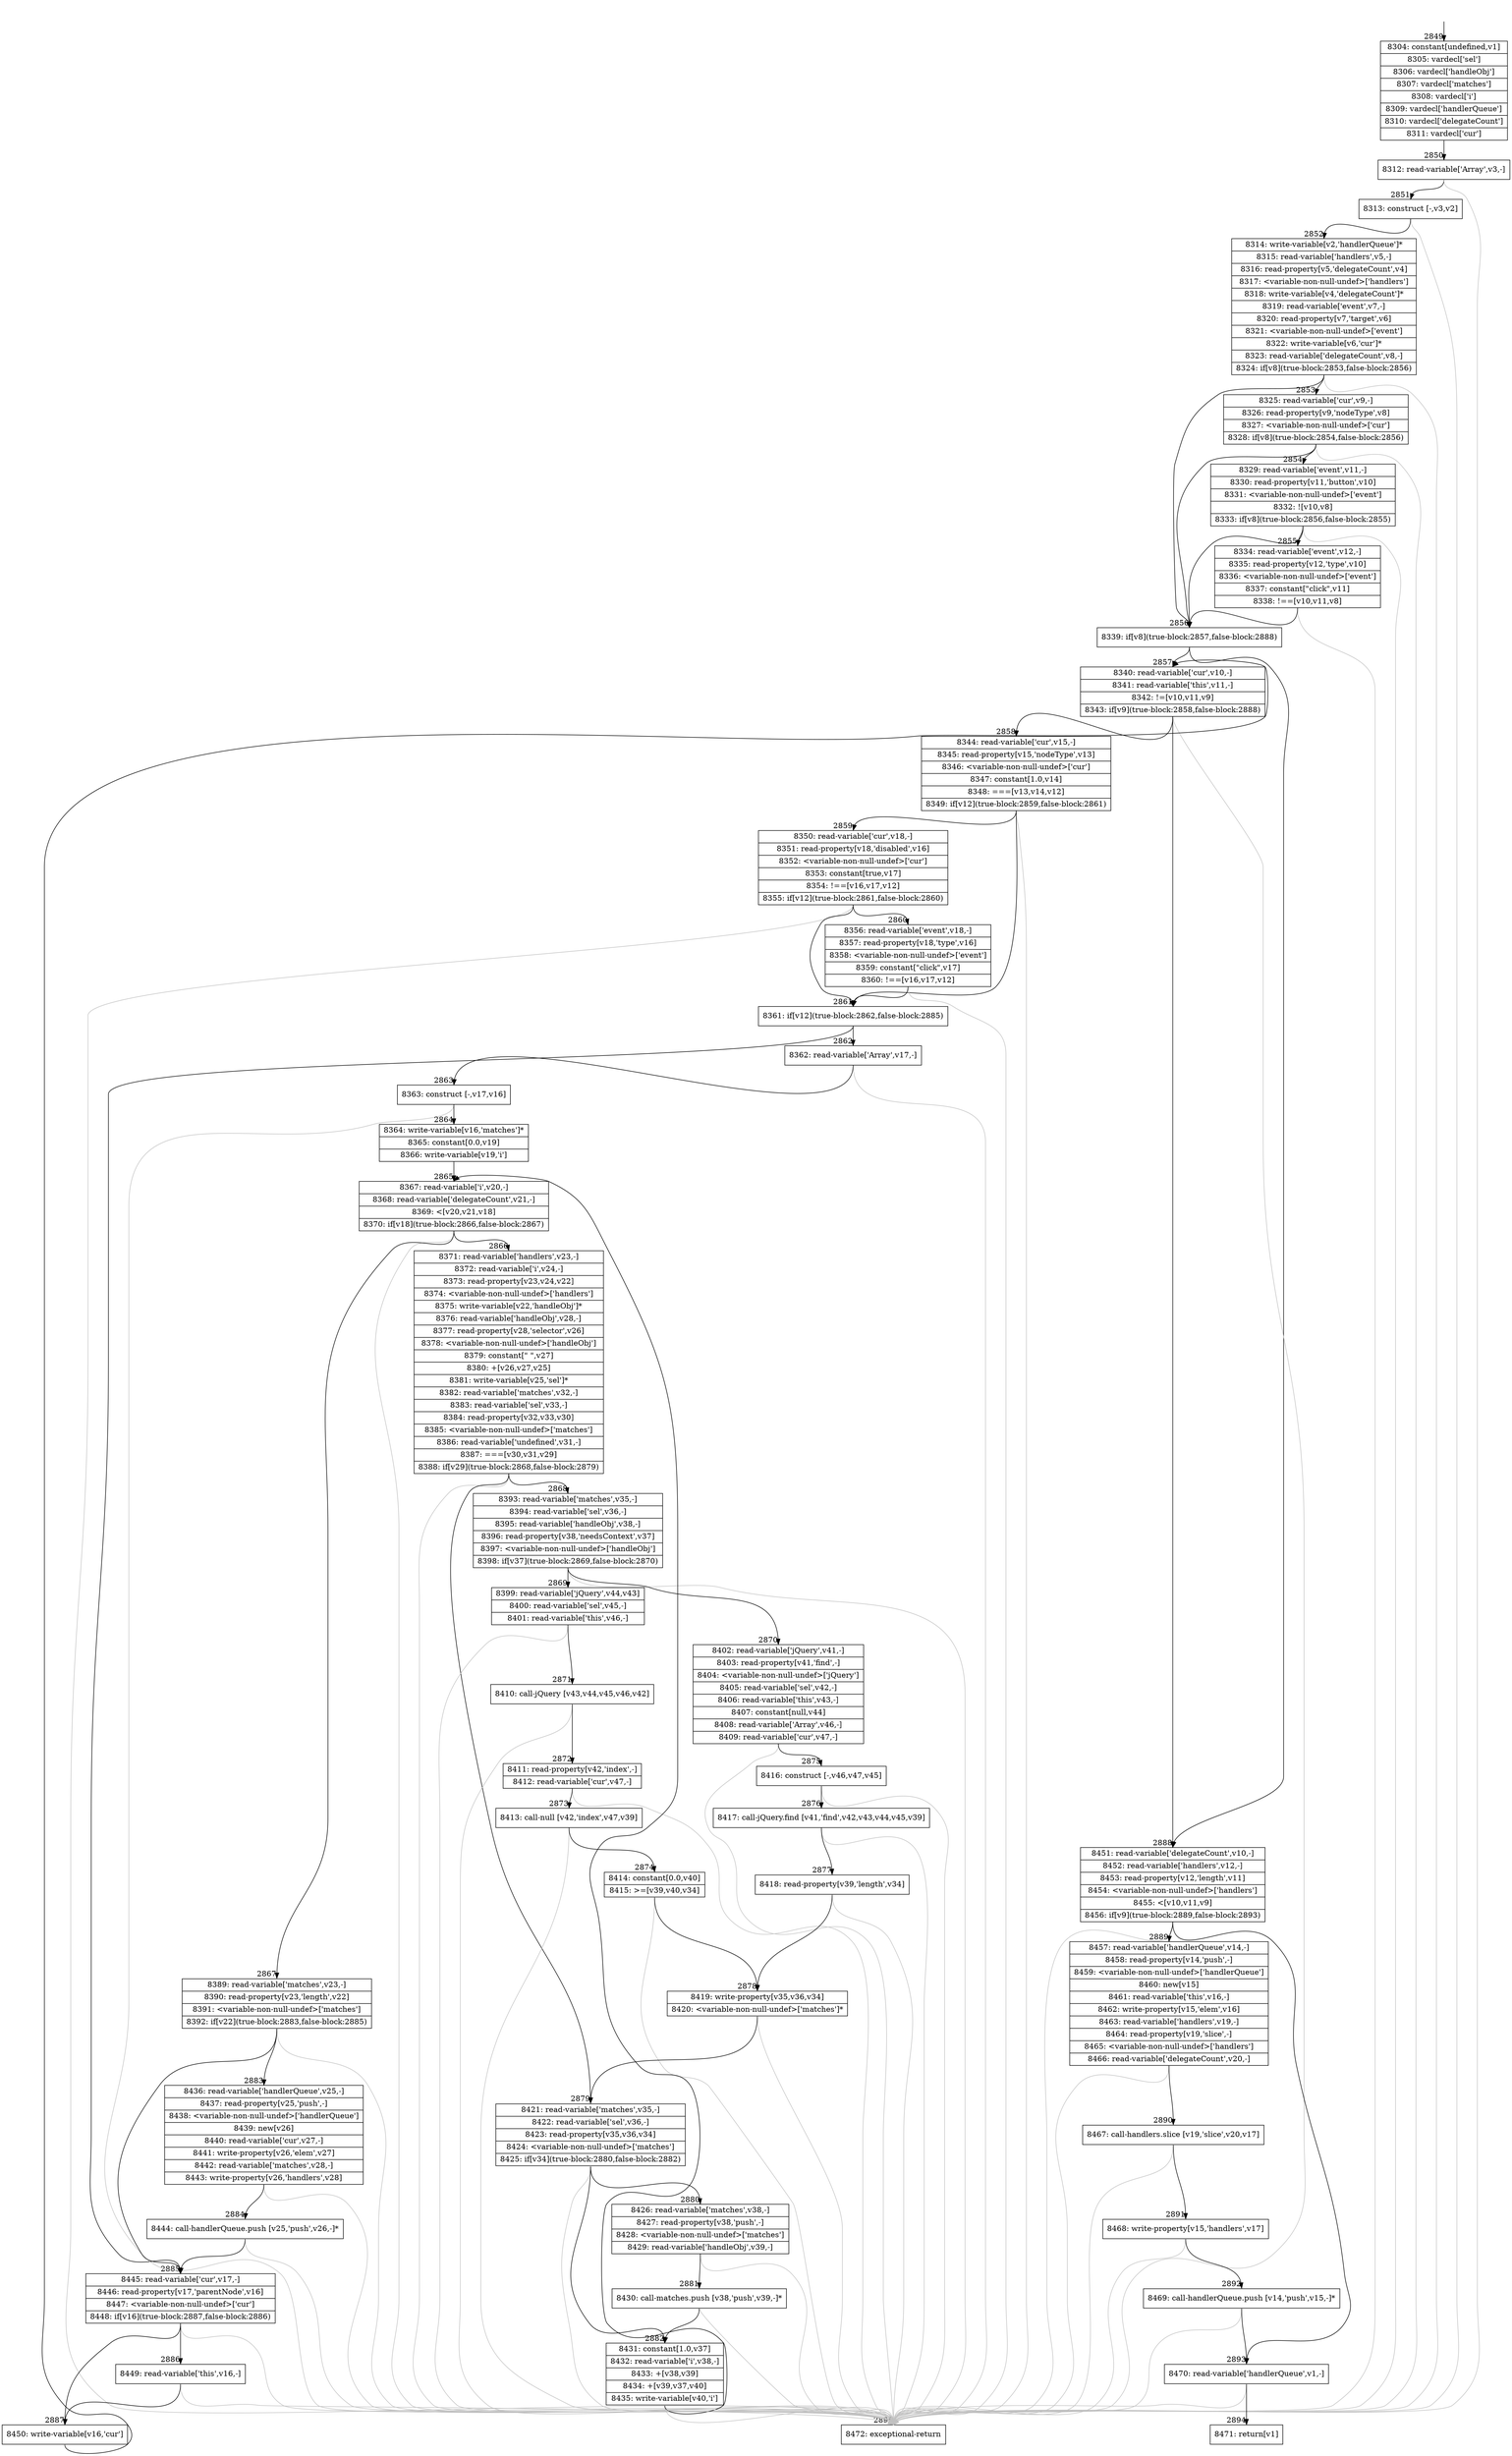 digraph {
rankdir="TD"
BB_entry176[shape=none,label=""];
BB_entry176 -> BB2849 [tailport=s, headport=n, headlabel="    2849"]
BB2849 [shape=record label="{8304: constant[undefined,v1]|8305: vardecl['sel']|8306: vardecl['handleObj']|8307: vardecl['matches']|8308: vardecl['i']|8309: vardecl['handlerQueue']|8310: vardecl['delegateCount']|8311: vardecl['cur']}" ] 
BB2849 -> BB2850 [tailport=s, headport=n, headlabel="      2850"]
BB2850 [shape=record label="{8312: read-variable['Array',v3,-]}" ] 
BB2850 -> BB2851 [tailport=s, headport=n, headlabel="      2851"]
BB2850 -> BB2895 [tailport=s, headport=n, color=gray, headlabel="      2895"]
BB2851 [shape=record label="{8313: construct [-,v3,v2]}" ] 
BB2851 -> BB2852 [tailport=s, headport=n, headlabel="      2852"]
BB2851 -> BB2895 [tailport=s, headport=n, color=gray]
BB2852 [shape=record label="{8314: write-variable[v2,'handlerQueue']*|8315: read-variable['handlers',v5,-]|8316: read-property[v5,'delegateCount',v4]|8317: \<variable-non-null-undef\>['handlers']|8318: write-variable[v4,'delegateCount']*|8319: read-variable['event',v7,-]|8320: read-property[v7,'target',v6]|8321: \<variable-non-null-undef\>['event']|8322: write-variable[v6,'cur']*|8323: read-variable['delegateCount',v8,-]|8324: if[v8](true-block:2853,false-block:2856)}" ] 
BB2852 -> BB2856 [tailport=s, headport=n, headlabel="      2856"]
BB2852 -> BB2853 [tailport=s, headport=n, headlabel="      2853"]
BB2852 -> BB2895 [tailport=s, headport=n, color=gray]
BB2853 [shape=record label="{8325: read-variable['cur',v9,-]|8326: read-property[v9,'nodeType',v8]|8327: \<variable-non-null-undef\>['cur']|8328: if[v8](true-block:2854,false-block:2856)}" ] 
BB2853 -> BB2856 [tailport=s, headport=n]
BB2853 -> BB2854 [tailport=s, headport=n, headlabel="      2854"]
BB2853 -> BB2895 [tailport=s, headport=n, color=gray]
BB2854 [shape=record label="{8329: read-variable['event',v11,-]|8330: read-property[v11,'button',v10]|8331: \<variable-non-null-undef\>['event']|8332: ![v10,v8]|8333: if[v8](true-block:2856,false-block:2855)}" ] 
BB2854 -> BB2856 [tailport=s, headport=n]
BB2854 -> BB2855 [tailport=s, headport=n, headlabel="      2855"]
BB2854 -> BB2895 [tailport=s, headport=n, color=gray]
BB2855 [shape=record label="{8334: read-variable['event',v12,-]|8335: read-property[v12,'type',v10]|8336: \<variable-non-null-undef\>['event']|8337: constant[\"click\",v11]|8338: !==[v10,v11,v8]}" ] 
BB2855 -> BB2856 [tailport=s, headport=n]
BB2855 -> BB2895 [tailport=s, headport=n, color=gray]
BB2856 [shape=record label="{8339: if[v8](true-block:2857,false-block:2888)}" ] 
BB2856 -> BB2857 [tailport=s, headport=n, headlabel="      2857"]
BB2856 -> BB2888 [tailport=s, headport=n, headlabel="      2888"]
BB2857 [shape=record label="{8340: read-variable['cur',v10,-]|8341: read-variable['this',v11,-]|8342: !=[v10,v11,v9]|8343: if[v9](true-block:2858,false-block:2888)}" ] 
BB2857 -> BB2858 [tailport=s, headport=n, headlabel="      2858"]
BB2857 -> BB2888 [tailport=s, headport=n]
BB2857 -> BB2895 [tailport=s, headport=n, color=gray]
BB2858 [shape=record label="{8344: read-variable['cur',v15,-]|8345: read-property[v15,'nodeType',v13]|8346: \<variable-non-null-undef\>['cur']|8347: constant[1.0,v14]|8348: ===[v13,v14,v12]|8349: if[v12](true-block:2859,false-block:2861)}" ] 
BB2858 -> BB2861 [tailport=s, headport=n, headlabel="      2861"]
BB2858 -> BB2859 [tailport=s, headport=n, headlabel="      2859"]
BB2858 -> BB2895 [tailport=s, headport=n, color=gray]
BB2859 [shape=record label="{8350: read-variable['cur',v18,-]|8351: read-property[v18,'disabled',v16]|8352: \<variable-non-null-undef\>['cur']|8353: constant[true,v17]|8354: !==[v16,v17,v12]|8355: if[v12](true-block:2861,false-block:2860)}" ] 
BB2859 -> BB2861 [tailport=s, headport=n]
BB2859 -> BB2860 [tailport=s, headport=n, headlabel="      2860"]
BB2859 -> BB2895 [tailport=s, headport=n, color=gray]
BB2860 [shape=record label="{8356: read-variable['event',v18,-]|8357: read-property[v18,'type',v16]|8358: \<variable-non-null-undef\>['event']|8359: constant[\"click\",v17]|8360: !==[v16,v17,v12]}" ] 
BB2860 -> BB2861 [tailport=s, headport=n]
BB2860 -> BB2895 [tailport=s, headport=n, color=gray]
BB2861 [shape=record label="{8361: if[v12](true-block:2862,false-block:2885)}" ] 
BB2861 -> BB2862 [tailport=s, headport=n, headlabel="      2862"]
BB2861 -> BB2885 [tailport=s, headport=n, headlabel="      2885"]
BB2862 [shape=record label="{8362: read-variable['Array',v17,-]}" ] 
BB2862 -> BB2863 [tailport=s, headport=n, headlabel="      2863"]
BB2862 -> BB2895 [tailport=s, headport=n, color=gray]
BB2863 [shape=record label="{8363: construct [-,v17,v16]}" ] 
BB2863 -> BB2864 [tailport=s, headport=n, headlabel="      2864"]
BB2863 -> BB2895 [tailport=s, headport=n, color=gray]
BB2864 [shape=record label="{8364: write-variable[v16,'matches']*|8365: constant[0.0,v19]|8366: write-variable[v19,'i']}" ] 
BB2864 -> BB2865 [tailport=s, headport=n, headlabel="      2865"]
BB2865 [shape=record label="{8367: read-variable['i',v20,-]|8368: read-variable['delegateCount',v21,-]|8369: \<[v20,v21,v18]|8370: if[v18](true-block:2866,false-block:2867)}" ] 
BB2865 -> BB2866 [tailport=s, headport=n, headlabel="      2866"]
BB2865 -> BB2867 [tailport=s, headport=n, headlabel="      2867"]
BB2865 -> BB2895 [tailport=s, headport=n, color=gray]
BB2866 [shape=record label="{8371: read-variable['handlers',v23,-]|8372: read-variable['i',v24,-]|8373: read-property[v23,v24,v22]|8374: \<variable-non-null-undef\>['handlers']|8375: write-variable[v22,'handleObj']*|8376: read-variable['handleObj',v28,-]|8377: read-property[v28,'selector',v26]|8378: \<variable-non-null-undef\>['handleObj']|8379: constant[\" \",v27]|8380: +[v26,v27,v25]|8381: write-variable[v25,'sel']*|8382: read-variable['matches',v32,-]|8383: read-variable['sel',v33,-]|8384: read-property[v32,v33,v30]|8385: \<variable-non-null-undef\>['matches']|8386: read-variable['undefined',v31,-]|8387: ===[v30,v31,v29]|8388: if[v29](true-block:2868,false-block:2879)}" ] 
BB2866 -> BB2868 [tailport=s, headport=n, headlabel="      2868"]
BB2866 -> BB2879 [tailport=s, headport=n, headlabel="      2879"]
BB2866 -> BB2895 [tailport=s, headport=n, color=gray]
BB2867 [shape=record label="{8389: read-variable['matches',v23,-]|8390: read-property[v23,'length',v22]|8391: \<variable-non-null-undef\>['matches']|8392: if[v22](true-block:2883,false-block:2885)}" ] 
BB2867 -> BB2883 [tailport=s, headport=n, headlabel="      2883"]
BB2867 -> BB2885 [tailport=s, headport=n]
BB2867 -> BB2895 [tailport=s, headport=n, color=gray]
BB2868 [shape=record label="{8393: read-variable['matches',v35,-]|8394: read-variable['sel',v36,-]|8395: read-variable['handleObj',v38,-]|8396: read-property[v38,'needsContext',v37]|8397: \<variable-non-null-undef\>['handleObj']|8398: if[v37](true-block:2869,false-block:2870)}" ] 
BB2868 -> BB2869 [tailport=s, headport=n, headlabel="      2869"]
BB2868 -> BB2870 [tailport=s, headport=n, headlabel="      2870"]
BB2868 -> BB2895 [tailport=s, headport=n, color=gray]
BB2869 [shape=record label="{8399: read-variable['jQuery',v44,v43]|8400: read-variable['sel',v45,-]|8401: read-variable['this',v46,-]}" ] 
BB2869 -> BB2871 [tailport=s, headport=n, headlabel="      2871"]
BB2869 -> BB2895 [tailport=s, headport=n, color=gray]
BB2870 [shape=record label="{8402: read-variable['jQuery',v41,-]|8403: read-property[v41,'find',-]|8404: \<variable-non-null-undef\>['jQuery']|8405: read-variable['sel',v42,-]|8406: read-variable['this',v43,-]|8407: constant[null,v44]|8408: read-variable['Array',v46,-]|8409: read-variable['cur',v47,-]}" ] 
BB2870 -> BB2875 [tailport=s, headport=n, headlabel="      2875"]
BB2870 -> BB2895 [tailport=s, headport=n, color=gray]
BB2871 [shape=record label="{8410: call-jQuery [v43,v44,v45,v46,v42]}" ] 
BB2871 -> BB2872 [tailport=s, headport=n, headlabel="      2872"]
BB2871 -> BB2895 [tailport=s, headport=n, color=gray]
BB2872 [shape=record label="{8411: read-property[v42,'index',-]|8412: read-variable['cur',v47,-]}" ] 
BB2872 -> BB2873 [tailport=s, headport=n, headlabel="      2873"]
BB2872 -> BB2895 [tailport=s, headport=n, color=gray]
BB2873 [shape=record label="{8413: call-null [v42,'index',v47,v39]}" ] 
BB2873 -> BB2874 [tailport=s, headport=n, headlabel="      2874"]
BB2873 -> BB2895 [tailport=s, headport=n, color=gray]
BB2874 [shape=record label="{8414: constant[0.0,v40]|8415: \>=[v39,v40,v34]}" ] 
BB2874 -> BB2878 [tailport=s, headport=n, headlabel="      2878"]
BB2874 -> BB2895 [tailport=s, headport=n, color=gray]
BB2875 [shape=record label="{8416: construct [-,v46,v47,v45]}" ] 
BB2875 -> BB2876 [tailport=s, headport=n, headlabel="      2876"]
BB2875 -> BB2895 [tailport=s, headport=n, color=gray]
BB2876 [shape=record label="{8417: call-jQuery.find [v41,'find',v42,v43,v44,v45,v39]}" ] 
BB2876 -> BB2877 [tailport=s, headport=n, headlabel="      2877"]
BB2876 -> BB2895 [tailport=s, headport=n, color=gray]
BB2877 [shape=record label="{8418: read-property[v39,'length',v34]}" ] 
BB2877 -> BB2878 [tailport=s, headport=n]
BB2877 -> BB2895 [tailport=s, headport=n, color=gray]
BB2878 [shape=record label="{8419: write-property[v35,v36,v34]|8420: \<variable-non-null-undef\>['matches']*}" ] 
BB2878 -> BB2879 [tailport=s, headport=n]
BB2878 -> BB2895 [tailport=s, headport=n, color=gray]
BB2879 [shape=record label="{8421: read-variable['matches',v35,-]|8422: read-variable['sel',v36,-]|8423: read-property[v35,v36,v34]|8424: \<variable-non-null-undef\>['matches']|8425: if[v34](true-block:2880,false-block:2882)}" ] 
BB2879 -> BB2880 [tailport=s, headport=n, headlabel="      2880"]
BB2879 -> BB2882 [tailport=s, headport=n, headlabel="      2882"]
BB2879 -> BB2895 [tailport=s, headport=n, color=gray]
BB2880 [shape=record label="{8426: read-variable['matches',v38,-]|8427: read-property[v38,'push',-]|8428: \<variable-non-null-undef\>['matches']|8429: read-variable['handleObj',v39,-]}" ] 
BB2880 -> BB2881 [tailport=s, headport=n, headlabel="      2881"]
BB2880 -> BB2895 [tailport=s, headport=n, color=gray]
BB2881 [shape=record label="{8430: call-matches.push [v38,'push',v39,-]*}" ] 
BB2881 -> BB2882 [tailport=s, headport=n]
BB2881 -> BB2895 [tailport=s, headport=n, color=gray]
BB2882 [shape=record label="{8431: constant[1.0,v37]|8432: read-variable['i',v38,-]|8433: +[v38,v39]|8434: +[v39,v37,v40]|8435: write-variable[v40,'i']}" ] 
BB2882 -> BB2865 [tailport=s, headport=n]
BB2882 -> BB2895 [tailport=s, headport=n, color=gray]
BB2883 [shape=record label="{8436: read-variable['handlerQueue',v25,-]|8437: read-property[v25,'push',-]|8438: \<variable-non-null-undef\>['handlerQueue']|8439: new[v26]|8440: read-variable['cur',v27,-]|8441: write-property[v26,'elem',v27]|8442: read-variable['matches',v28,-]|8443: write-property[v26,'handlers',v28]}" ] 
BB2883 -> BB2884 [tailport=s, headport=n, headlabel="      2884"]
BB2883 -> BB2895 [tailport=s, headport=n, color=gray]
BB2884 [shape=record label="{8444: call-handlerQueue.push [v25,'push',v26,-]*}" ] 
BB2884 -> BB2885 [tailport=s, headport=n]
BB2884 -> BB2895 [tailport=s, headport=n, color=gray]
BB2885 [shape=record label="{8445: read-variable['cur',v17,-]|8446: read-property[v17,'parentNode',v16]|8447: \<variable-non-null-undef\>['cur']|8448: if[v16](true-block:2887,false-block:2886)}" ] 
BB2885 -> BB2887 [tailport=s, headport=n, headlabel="      2887"]
BB2885 -> BB2886 [tailport=s, headport=n, headlabel="      2886"]
BB2885 -> BB2895 [tailport=s, headport=n, color=gray]
BB2886 [shape=record label="{8449: read-variable['this',v16,-]}" ] 
BB2886 -> BB2887 [tailport=s, headport=n]
BB2886 -> BB2895 [tailport=s, headport=n, color=gray]
BB2887 [shape=record label="{8450: write-variable[v16,'cur']}" ] 
BB2887 -> BB2857 [tailport=s, headport=n]
BB2888 [shape=record label="{8451: read-variable['delegateCount',v10,-]|8452: read-variable['handlers',v12,-]|8453: read-property[v12,'length',v11]|8454: \<variable-non-null-undef\>['handlers']|8455: \<[v10,v11,v9]|8456: if[v9](true-block:2889,false-block:2893)}" ] 
BB2888 -> BB2889 [tailport=s, headport=n, headlabel="      2889"]
BB2888 -> BB2893 [tailport=s, headport=n, headlabel="      2893"]
BB2888 -> BB2895 [tailport=s, headport=n, color=gray]
BB2889 [shape=record label="{8457: read-variable['handlerQueue',v14,-]|8458: read-property[v14,'push',-]|8459: \<variable-non-null-undef\>['handlerQueue']|8460: new[v15]|8461: read-variable['this',v16,-]|8462: write-property[v15,'elem',v16]|8463: read-variable['handlers',v19,-]|8464: read-property[v19,'slice',-]|8465: \<variable-non-null-undef\>['handlers']|8466: read-variable['delegateCount',v20,-]}" ] 
BB2889 -> BB2890 [tailport=s, headport=n, headlabel="      2890"]
BB2889 -> BB2895 [tailport=s, headport=n, color=gray]
BB2890 [shape=record label="{8467: call-handlers.slice [v19,'slice',v20,v17]}" ] 
BB2890 -> BB2891 [tailport=s, headport=n, headlabel="      2891"]
BB2890 -> BB2895 [tailport=s, headport=n, color=gray]
BB2891 [shape=record label="{8468: write-property[v15,'handlers',v17]}" ] 
BB2891 -> BB2892 [tailport=s, headport=n, headlabel="      2892"]
BB2891 -> BB2895 [tailport=s, headport=n, color=gray]
BB2892 [shape=record label="{8469: call-handlerQueue.push [v14,'push',v15,-]*}" ] 
BB2892 -> BB2893 [tailport=s, headport=n]
BB2892 -> BB2895 [tailport=s, headport=n, color=gray]
BB2893 [shape=record label="{8470: read-variable['handlerQueue',v1,-]}" ] 
BB2893 -> BB2894 [tailport=s, headport=n, headlabel="      2894"]
BB2893 -> BB2895 [tailport=s, headport=n, color=gray]
BB2894 [shape=record label="{8471: return[v1]}" ] 
BB2895 [shape=record label="{8472: exceptional-return}" ] 
}
